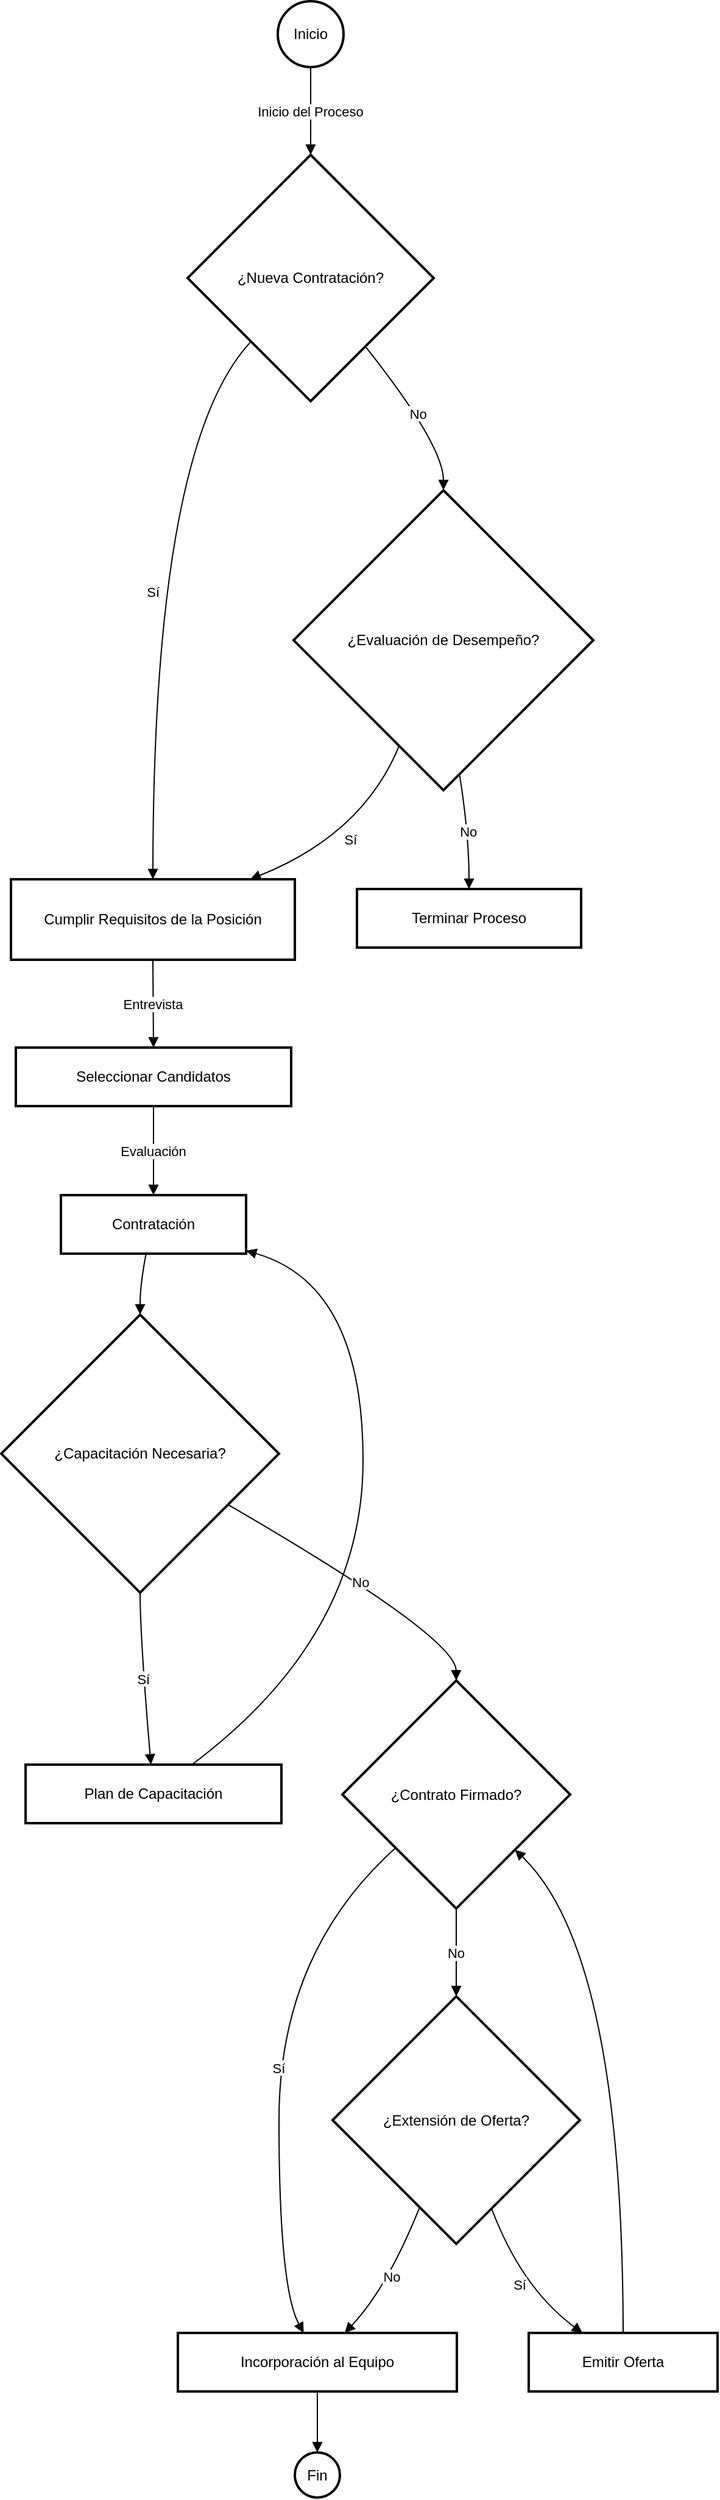 <mxfile version="25.0.1">
  <diagram name="Página-1" id="PUGrwzDAK4g4BFoYRWeK">
    <mxGraphModel>
      <root>
        <mxCell id="0" />
        <mxCell id="1" parent="0" />
        <mxCell id="2" value="Inicio" style="ellipse;aspect=fixed;strokeWidth=2;whiteSpace=wrap;" vertex="1" parent="1">
          <mxGeometry x="235" y="8" width="54" height="54" as="geometry" />
        </mxCell>
        <mxCell id="3" value="¿Nueva Contratación?" style="rhombus;strokeWidth=2;whiteSpace=wrap;" vertex="1" parent="1">
          <mxGeometry x="161" y="134" width="202" height="202" as="geometry" />
        </mxCell>
        <mxCell id="4" value="Cumplir Requisitos de la Posición" style="whiteSpace=wrap;strokeWidth=2;" vertex="1" parent="1">
          <mxGeometry x="16" y="728" width="233" height="66" as="geometry" />
        </mxCell>
        <mxCell id="5" value="¿Evaluación de Desempeño?" style="rhombus;strokeWidth=2;whiteSpace=wrap;" vertex="1" parent="1">
          <mxGeometry x="248" y="409" width="246" height="246" as="geometry" />
        </mxCell>
        <mxCell id="6" value="Terminar Proceso" style="whiteSpace=wrap;strokeWidth=2;" vertex="1" parent="1">
          <mxGeometry x="300" y="736" width="184" height="48" as="geometry" />
        </mxCell>
        <mxCell id="7" value="Seleccionar Candidatos" style="whiteSpace=wrap;strokeWidth=2;" vertex="1" parent="1">
          <mxGeometry x="20" y="866" width="226" height="48" as="geometry" />
        </mxCell>
        <mxCell id="8" value="Contratación" style="whiteSpace=wrap;strokeWidth=2;" vertex="1" parent="1">
          <mxGeometry x="57" y="987" width="152" height="48" as="geometry" />
        </mxCell>
        <mxCell id="9" value="¿Capacitación Necesaria?" style="rhombus;strokeWidth=2;whiteSpace=wrap;" vertex="1" parent="1">
          <mxGeometry x="8" y="1085" width="228" height="228" as="geometry" />
        </mxCell>
        <mxCell id="10" value="Plan de Capacitación" style="whiteSpace=wrap;strokeWidth=2;" vertex="1" parent="1">
          <mxGeometry x="28" y="1454" width="210" height="48" as="geometry" />
        </mxCell>
        <mxCell id="11" value="¿Contrato Firmado?" style="rhombus;strokeWidth=2;whiteSpace=wrap;" vertex="1" parent="1">
          <mxGeometry x="288" y="1385" width="187" height="187" as="geometry" />
        </mxCell>
        <mxCell id="12" value="Incorporación al Equipo" style="whiteSpace=wrap;strokeWidth=2;" vertex="1" parent="1">
          <mxGeometry x="153" y="1920" width="229" height="48" as="geometry" />
        </mxCell>
        <mxCell id="13" value="¿Extensión de Oferta?" style="rhombus;strokeWidth=2;whiteSpace=wrap;" vertex="1" parent="1">
          <mxGeometry x="280" y="1644" width="203" height="203" as="geometry" />
        </mxCell>
        <mxCell id="14" value="Emitir Oferta" style="whiteSpace=wrap;strokeWidth=2;" vertex="1" parent="1">
          <mxGeometry x="441" y="1920" width="155" height="48" as="geometry" />
        </mxCell>
        <mxCell id="15" value="Fin" style="ellipse;aspect=fixed;strokeWidth=2;whiteSpace=wrap;" vertex="1" parent="1">
          <mxGeometry x="249" y="2018" width="37" height="37" as="geometry" />
        </mxCell>
        <mxCell id="16" value="Inicio del Proceso" style="curved=1;startArrow=none;endArrow=block;exitX=0.5;exitY=1;entryX=0.5;entryY=0;" edge="1" parent="1" source="2" target="3">
          <mxGeometry relative="1" as="geometry">
            <Array as="points" />
          </mxGeometry>
        </mxCell>
        <mxCell id="17" value="Sí" style="curved=1;startArrow=none;endArrow=block;exitX=0.03;exitY=1;entryX=0.5;entryY=-0.01;" edge="1" parent="1" source="3" target="4">
          <mxGeometry relative="1" as="geometry">
            <Array as="points">
              <mxPoint x="133" y="372" />
            </Array>
          </mxGeometry>
        </mxCell>
        <mxCell id="18" value="No" style="curved=1;startArrow=none;endArrow=block;exitX=0.9;exitY=1;entryX=0.5;entryY=0;" edge="1" parent="1" source="3" target="5">
          <mxGeometry relative="1" as="geometry">
            <Array as="points">
              <mxPoint x="371" y="372" />
            </Array>
          </mxGeometry>
        </mxCell>
        <mxCell id="19" value="Sí" style="curved=1;startArrow=none;endArrow=block;exitX=0.29;exitY=1;entryX=0.85;entryY=-0.01;" edge="1" parent="1" source="5" target="4">
          <mxGeometry relative="1" as="geometry">
            <Array as="points">
              <mxPoint x="305" y="691" />
            </Array>
          </mxGeometry>
        </mxCell>
        <mxCell id="20" value="No" style="curved=1;startArrow=none;endArrow=block;exitX=0.56;exitY=1;entryX=0.5;entryY=0.01;" edge="1" parent="1" source="5" target="6">
          <mxGeometry relative="1" as="geometry">
            <Array as="points">
              <mxPoint x="392" y="691" />
            </Array>
          </mxGeometry>
        </mxCell>
        <mxCell id="21" value="Entrevista" style="curved=1;startArrow=none;endArrow=block;exitX=0.5;exitY=0.99;entryX=0.5;entryY=0;" edge="1" parent="1" source="4" target="7">
          <mxGeometry relative="1" as="geometry">
            <Array as="points" />
          </mxGeometry>
        </mxCell>
        <mxCell id="22" value="Evaluación" style="curved=1;startArrow=none;endArrow=block;exitX=0.5;exitY=1.01;entryX=0.5;entryY=-0.01;" edge="1" parent="1" source="7" target="8">
          <mxGeometry relative="1" as="geometry">
            <Array as="points" />
          </mxGeometry>
        </mxCell>
        <mxCell id="23" value="" style="curved=1;startArrow=none;endArrow=block;exitX=0.46;exitY=1;entryX=0.5;entryY=0;" edge="1" parent="1" source="8" target="9">
          <mxGeometry relative="1" as="geometry">
            <Array as="points">
              <mxPoint x="122" y="1060" />
            </Array>
          </mxGeometry>
        </mxCell>
        <mxCell id="24" value="Sí" style="curved=1;startArrow=none;endArrow=block;exitX=0.5;exitY=1;entryX=0.49;entryY=0;" edge="1" parent="1" source="9" target="10">
          <mxGeometry relative="1" as="geometry">
            <Array as="points">
              <mxPoint x="122" y="1349" />
            </Array>
          </mxGeometry>
        </mxCell>
        <mxCell id="25" value="" style="curved=1;startArrow=none;endArrow=block;exitX=0.65;exitY=0;entryX=1;entryY=0.95;" edge="1" parent="1" source="10" target="8">
          <mxGeometry relative="1" as="geometry">
            <Array as="points">
              <mxPoint x="305" y="1349" />
              <mxPoint x="305" y="1060" />
            </Array>
          </mxGeometry>
        </mxCell>
        <mxCell id="26" value="No" style="curved=1;startArrow=none;endArrow=block;exitX=1;exitY=0.79;entryX=0.5;entryY=0;" edge="1" parent="1" source="9" target="11">
          <mxGeometry relative="1" as="geometry">
            <Array as="points">
              <mxPoint x="381" y="1349" />
            </Array>
          </mxGeometry>
        </mxCell>
        <mxCell id="27" value="Sí" style="curved=1;startArrow=none;endArrow=block;exitX=0;exitY=0.94;entryX=0.45;entryY=-0.01;" edge="1" parent="1" source="11" target="12">
          <mxGeometry relative="1" as="geometry">
            <Array as="points">
              <mxPoint x="236" y="1608" />
              <mxPoint x="236" y="1883" />
            </Array>
          </mxGeometry>
        </mxCell>
        <mxCell id="28" value="No" style="curved=1;startArrow=none;endArrow=block;exitX=0.5;exitY=1;entryX=0.5;entryY=0;" edge="1" parent="1" source="11" target="13">
          <mxGeometry relative="1" as="geometry">
            <Array as="points" />
          </mxGeometry>
        </mxCell>
        <mxCell id="29" value="Sí" style="curved=1;startArrow=none;endArrow=block;exitX=0.7;exitY=1;entryX=0.28;entryY=-0.01;" edge="1" parent="1" source="13" target="14">
          <mxGeometry relative="1" as="geometry">
            <Array as="points">
              <mxPoint x="435" y="1883" />
            </Array>
          </mxGeometry>
        </mxCell>
        <mxCell id="30" value="" style="curved=1;startArrow=none;endArrow=block;exitX=0.5;exitY=-0.01;entryX=1;entryY=0.97;" edge="1" parent="1" source="14" target="11">
          <mxGeometry relative="1" as="geometry">
            <Array as="points">
              <mxPoint x="518" y="1608" />
            </Array>
          </mxGeometry>
        </mxCell>
        <mxCell id="31" value="No" style="curved=1;startArrow=none;endArrow=block;exitX=0.29;exitY=1;entryX=0.6;entryY=-0.01;" edge="1" parent="1" source="13" target="12">
          <mxGeometry relative="1" as="geometry">
            <Array as="points">
              <mxPoint x="325" y="1883" />
            </Array>
          </mxGeometry>
        </mxCell>
        <mxCell id="32" value="" style="curved=1;startArrow=none;endArrow=block;exitX=0.5;exitY=1;entryX=0.51;entryY=0;" edge="1" parent="1" source="12" target="15">
          <mxGeometry relative="1" as="geometry">
            <Array as="points" />
          </mxGeometry>
        </mxCell>
      </root>
    </mxGraphModel>
  </diagram>
</mxfile>

